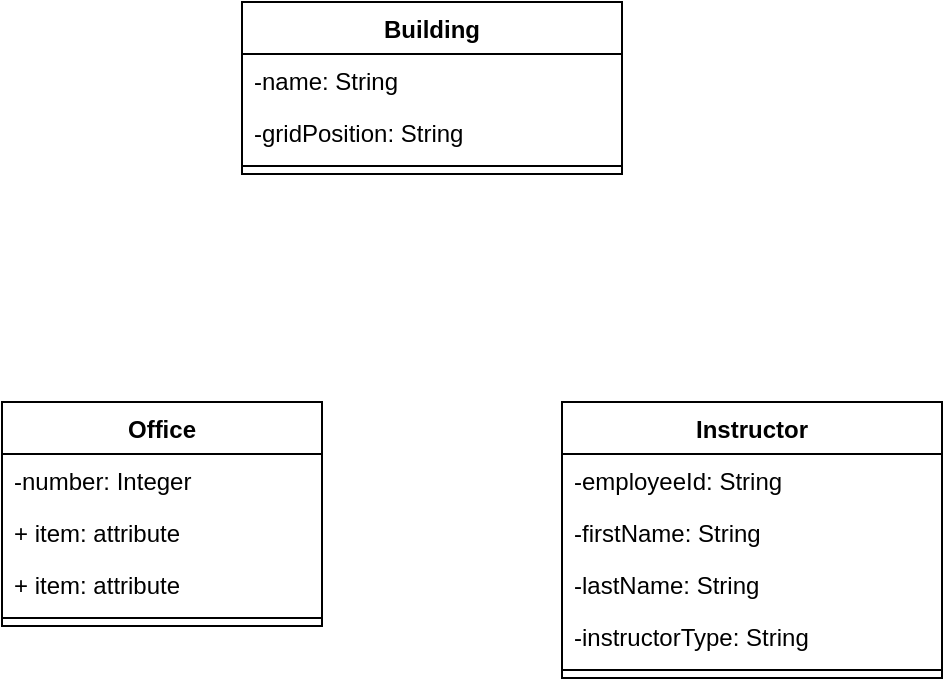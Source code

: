 <mxfile version="26.2.3">
  <diagram name="Page-1" id="EXtxRCbcl_fEAalQrNC0">
    <mxGraphModel dx="1095" dy="618" grid="1" gridSize="10" guides="1" tooltips="1" connect="1" arrows="1" fold="1" page="1" pageScale="1" pageWidth="2000" pageHeight="4000" math="0" shadow="0">
      <root>
        <mxCell id="0" />
        <mxCell id="1" parent="0" />
        <mxCell id="u6hf5ls1ZqmCjrT9iH5G-1" value="Building" style="swimlane;fontStyle=1;align=center;verticalAlign=top;childLayout=stackLayout;horizontal=1;startSize=26;horizontalStack=0;resizeParent=1;resizeParentMax=0;resizeLast=0;collapsible=1;marginBottom=0;whiteSpace=wrap;html=1;" vertex="1" parent="1">
          <mxGeometry x="640" y="120" width="190" height="86" as="geometry" />
        </mxCell>
        <mxCell id="u6hf5ls1ZqmCjrT9iH5G-2" value="-name: String" style="text;strokeColor=none;fillColor=none;align=left;verticalAlign=top;spacingLeft=4;spacingRight=4;overflow=hidden;rotatable=0;points=[[0,0.5],[1,0.5]];portConstraint=eastwest;whiteSpace=wrap;html=1;" vertex="1" parent="u6hf5ls1ZqmCjrT9iH5G-1">
          <mxGeometry y="26" width="190" height="26" as="geometry" />
        </mxCell>
        <mxCell id="u6hf5ls1ZqmCjrT9iH5G-21" value="-gridPosition: String" style="text;strokeColor=none;fillColor=none;align=left;verticalAlign=top;spacingLeft=4;spacingRight=4;overflow=hidden;rotatable=0;points=[[0,0.5],[1,0.5]];portConstraint=eastwest;whiteSpace=wrap;html=1;" vertex="1" parent="u6hf5ls1ZqmCjrT9iH5G-1">
          <mxGeometry y="52" width="190" height="26" as="geometry" />
        </mxCell>
        <mxCell id="u6hf5ls1ZqmCjrT9iH5G-3" value="" style="line;strokeWidth=1;fillColor=none;align=left;verticalAlign=middle;spacingTop=-1;spacingLeft=3;spacingRight=3;rotatable=0;labelPosition=right;points=[];portConstraint=eastwest;strokeColor=inherit;" vertex="1" parent="u6hf5ls1ZqmCjrT9iH5G-1">
          <mxGeometry y="78" width="190" height="8" as="geometry" />
        </mxCell>
        <mxCell id="u6hf5ls1ZqmCjrT9iH5G-9" value="Office" style="swimlane;fontStyle=1;align=center;verticalAlign=top;childLayout=stackLayout;horizontal=1;startSize=26;horizontalStack=0;resizeParent=1;resizeParentMax=0;resizeLast=0;collapsible=1;marginBottom=0;whiteSpace=wrap;html=1;" vertex="1" parent="1">
          <mxGeometry x="520" y="320" width="160" height="112" as="geometry" />
        </mxCell>
        <mxCell id="u6hf5ls1ZqmCjrT9iH5G-10" value="-number: Integer" style="text;strokeColor=none;fillColor=none;align=left;verticalAlign=top;spacingLeft=4;spacingRight=4;overflow=hidden;rotatable=0;points=[[0,0.5],[1,0.5]];portConstraint=eastwest;whiteSpace=wrap;html=1;" vertex="1" parent="u6hf5ls1ZqmCjrT9iH5G-9">
          <mxGeometry y="26" width="160" height="26" as="geometry" />
        </mxCell>
        <mxCell id="u6hf5ls1ZqmCjrT9iH5G-23" value="+ item: attribute" style="text;strokeColor=none;fillColor=none;align=left;verticalAlign=top;spacingLeft=4;spacingRight=4;overflow=hidden;rotatable=0;points=[[0,0.5],[1,0.5]];portConstraint=eastwest;whiteSpace=wrap;html=1;" vertex="1" parent="u6hf5ls1ZqmCjrT9iH5G-9">
          <mxGeometry y="52" width="160" height="26" as="geometry" />
        </mxCell>
        <mxCell id="u6hf5ls1ZqmCjrT9iH5G-22" value="+ item: attribute" style="text;strokeColor=none;fillColor=none;align=left;verticalAlign=top;spacingLeft=4;spacingRight=4;overflow=hidden;rotatable=0;points=[[0,0.5],[1,0.5]];portConstraint=eastwest;whiteSpace=wrap;html=1;" vertex="1" parent="u6hf5ls1ZqmCjrT9iH5G-9">
          <mxGeometry y="78" width="160" height="26" as="geometry" />
        </mxCell>
        <mxCell id="u6hf5ls1ZqmCjrT9iH5G-11" value="" style="line;strokeWidth=1;fillColor=none;align=left;verticalAlign=middle;spacingTop=-1;spacingLeft=3;spacingRight=3;rotatable=0;labelPosition=right;points=[];portConstraint=eastwest;strokeColor=inherit;" vertex="1" parent="u6hf5ls1ZqmCjrT9iH5G-9">
          <mxGeometry y="104" width="160" height="8" as="geometry" />
        </mxCell>
        <mxCell id="u6hf5ls1ZqmCjrT9iH5G-17" value="Instructor" style="swimlane;fontStyle=1;align=center;verticalAlign=top;childLayout=stackLayout;horizontal=1;startSize=26;horizontalStack=0;resizeParent=1;resizeParentMax=0;resizeLast=0;collapsible=1;marginBottom=0;whiteSpace=wrap;html=1;" vertex="1" parent="1">
          <mxGeometry x="800" y="320" width="190" height="138" as="geometry" />
        </mxCell>
        <mxCell id="u6hf5ls1ZqmCjrT9iH5G-18" value="-employeeId: String" style="text;strokeColor=none;fillColor=none;align=left;verticalAlign=top;spacingLeft=4;spacingRight=4;overflow=hidden;rotatable=0;points=[[0,0.5],[1,0.5]];portConstraint=eastwest;whiteSpace=wrap;html=1;" vertex="1" parent="u6hf5ls1ZqmCjrT9iH5G-17">
          <mxGeometry y="26" width="190" height="26" as="geometry" />
        </mxCell>
        <mxCell id="u6hf5ls1ZqmCjrT9iH5G-25" value="-firstName: String" style="text;strokeColor=none;fillColor=none;align=left;verticalAlign=top;spacingLeft=4;spacingRight=4;overflow=hidden;rotatable=0;points=[[0,0.5],[1,0.5]];portConstraint=eastwest;whiteSpace=wrap;html=1;" vertex="1" parent="u6hf5ls1ZqmCjrT9iH5G-17">
          <mxGeometry y="52" width="190" height="26" as="geometry" />
        </mxCell>
        <mxCell id="u6hf5ls1ZqmCjrT9iH5G-24" value="-lastName: String" style="text;strokeColor=none;fillColor=none;align=left;verticalAlign=top;spacingLeft=4;spacingRight=4;overflow=hidden;rotatable=0;points=[[0,0.5],[1,0.5]];portConstraint=eastwest;whiteSpace=wrap;html=1;" vertex="1" parent="u6hf5ls1ZqmCjrT9iH5G-17">
          <mxGeometry y="78" width="190" height="26" as="geometry" />
        </mxCell>
        <mxCell id="u6hf5ls1ZqmCjrT9iH5G-26" value="-instructorType: String" style="text;strokeColor=none;fillColor=none;align=left;verticalAlign=top;spacingLeft=4;spacingRight=4;overflow=hidden;rotatable=0;points=[[0,0.5],[1,0.5]];portConstraint=eastwest;whiteSpace=wrap;html=1;" vertex="1" parent="u6hf5ls1ZqmCjrT9iH5G-17">
          <mxGeometry y="104" width="190" height="26" as="geometry" />
        </mxCell>
        <mxCell id="u6hf5ls1ZqmCjrT9iH5G-19" value="" style="line;strokeWidth=1;fillColor=none;align=left;verticalAlign=middle;spacingTop=-1;spacingLeft=3;spacingRight=3;rotatable=0;labelPosition=right;points=[];portConstraint=eastwest;strokeColor=inherit;" vertex="1" parent="u6hf5ls1ZqmCjrT9iH5G-17">
          <mxGeometry y="130" width="190" height="8" as="geometry" />
        </mxCell>
      </root>
    </mxGraphModel>
  </diagram>
</mxfile>
